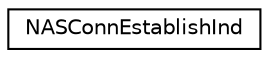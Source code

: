 digraph "Graphical Class Hierarchy"
{
 // LATEX_PDF_SIZE
  edge [fontname="Helvetica",fontsize="10",labelfontname="Helvetica",labelfontsize="10"];
  node [fontname="Helvetica",fontsize="10",shape=record];
  rankdir="LR";
  Node0 [label="NASConnEstablishInd",height=0.2,width=0.4,color="black", fillcolor="white", style="filled",URL="$structNASConnEstablishInd.html",tooltip=" "];
}
